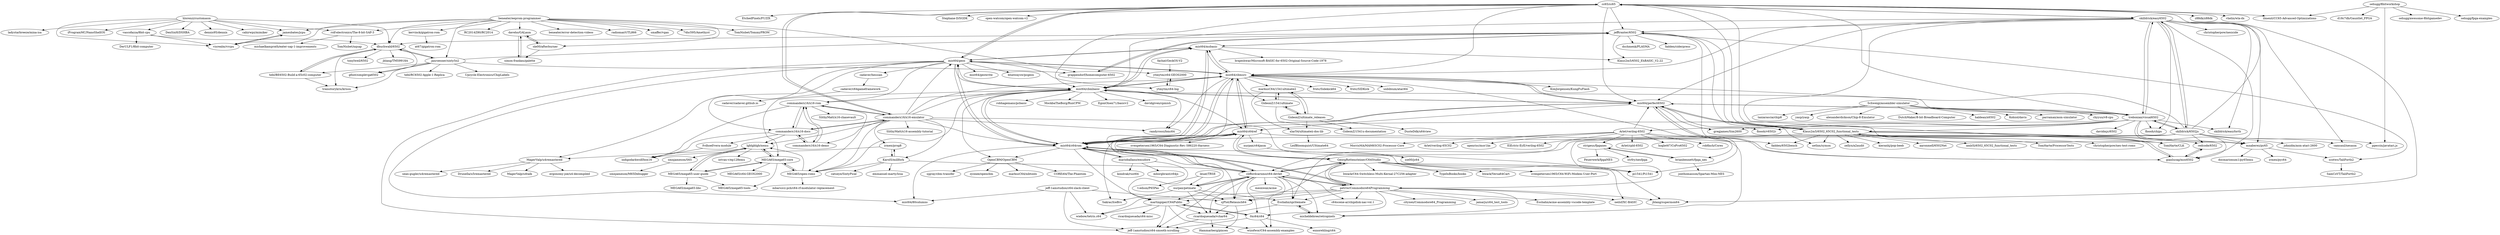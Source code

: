 digraph G {
"cc65/cc65" -> "skilldrick/easy6502"
"cc65/cc65" -> "mist64/geos"
"cc65/cc65" -> "jefftranter/6502"
"cc65/cc65" -> "commanderx16/x16-emulator"
"cc65/cc65" -> "z88dk/z88dk" ["e"=1]
"cc65/cc65" -> "vhelin/wla-dx" ["e"=1]
"cc65/cc65" -> "mist64/cbmsrc"
"cc65/cc65" -> "ilmenit/CC65-Advanced-Optimizations"
"cc65/cc65" -> "TomHarte/CLK" ["e"=1]
"cc65/cc65" -> "mist64/cbmbasic"
"cc65/cc65" -> "mist64/perfect6502"
"cc65/cc65" -> "EtchedPixels/FUZIX" ["e"=1]
"cc65/cc65" -> "Stephane-D/SGDK" ["e"=1]
"cc65/cc65" -> "Klaus2m5/6502_65C02_functional_tests"
"cc65/cc65" -> "open-watcom/open-watcom-v2" ["e"=1]
"commanderx16/x16-emulator" -> "commanderx16/x16-docs"
"commanderx16/x16-emulator" -> "commanderx16/x16-rom"
"commanderx16/x16-emulator" -> "commanderx16/x16-demo"
"commanderx16/x16-emulator" -> "cc65/cc65"
"commanderx16/x16-emulator" -> "mist64/cbmbasic"
"commanderx16/x16-emulator" -> "mist64/cbmsrc"
"commanderx16/x16-emulator" -> "mist64/geos"
"commanderx16/x16-emulator" -> "lgblgblgb/xemu"
"commanderx16/x16-emulator" -> "MEGA65/open-roms"
"commanderx16/x16-emulator" -> "KarolS/millfork"
"commanderx16/x16-emulator" -> "irmen/prog8"
"commanderx16/x16-emulator" -> "mist64/c64rom"
"commanderx16/x16-emulator" -> "SlithyMatt/x16-assembly-tutorial"
"commanderx16/x16-emulator" -> "randyrossi/bmc64" ["e"=1]
"commanderx16/x16-emulator" -> "pi1541/Pi1541" ["e"=1]
"trebonian/visual6502" -> "mist64/perfect6502"
"trebonian/visual6502" -> "skilldrick/easy6502"
"trebonian/visual6502" -> "floooh/v6502r"
"trebonian/visual6502" -> "gianlucag/mos6502"
"trebonian/visual6502" -> "floooh/chips" ["e"=1]
"trebonian/visual6502" -> "Klaus2m5/6502_65C02_functional_tests"
"trebonian/visual6502" -> "cc65/cc65"
"trebonian/visual6502" -> "Arlet/verilog-6502"
"trebonian/visual6502" -> "skilldrick/6502js"
"trebonian/visual6502" -> "mist64/cbmbasic"
"trebonian/visual6502" -> "mist64/c64rom"
"trebonian/visual6502" -> "skilldrick/easyforth" ["e"=1]
"trebonian/visual6502" -> "gregjames/Sim2600"
"trebonian/visual6502" -> "mnaberez/py65"
"trebonian/visual6502" -> "davidmjc/6502"
"beneater/eeprom-programmer" -> "TomNisbet/TommyPROM"
"beneater/eeprom-programmer" -> "grappendorf/homecomputer-6502"
"beneater/eeprom-programmer" -> "rolf-electronics/The-8-bit-SAP-3"
"beneater/eeprom-programmer" -> "kervinck/gigatron-rom"
"beneater/eeprom-programmer" -> "daveho/GALasm"
"beneater/eeprom-programmer" -> "RC2014Z80/RC2014" ["e"=1]
"beneater/eeprom-programmer" -> "jamesbates/jcpu"
"beneater/eeprom-programmer" -> "ole00/afterburner"
"beneater/eeprom-programmer" -> "beneater/error-detection-videos"
"beneater/eeprom-programmer" -> "radiomanV/TL866" ["e"=1]
"beneater/eeprom-programmer" -> "dbuchwald/6502"
"beneater/eeprom-programmer" -> "janroesner/sixty5o2"
"beneater/eeprom-programmer" -> "visrealm/vrcpu"
"beneater/eeprom-programmer" -> "smaffer/vgax" ["e"=1]
"beneater/eeprom-programmer" -> "74hc595/Amethyst" ["e"=1]
"Arlet/verilog-6502" -> "MorrisMA/MAM65C02-Processor-Core"
"Arlet/verilog-6502" -> "Arlet/verilog-65C02"
"Arlet/verilog-6502" -> "hoglet67/CoPro6502"
"Arlet/verilog-6502" -> "robfinch/Cores"
"Arlet/verilog-6502" -> "brianbennett/fpga_nes"
"Arlet/verilog-6502" -> "openrisc/mor1kx" ["e"=1]
"Arlet/verilog-6502" -> "ElEctric-EyE/verilog-6502"
"Arlet/verilog-6502" -> "Arlet/cpld-6502"
"Arlet/verilog-6502" -> "strigeus/fpganes"
"Arlet/verilog-6502" -> "mist64/perfect6502"
"Schweigi/assembler-simulator" -> "yasp/yasp"
"Schweigi/assembler-simulator" -> "trebonian/visual6502"
"Schweigi/assembler-simulator" -> "alexanderdickson/Chip-8-Emulator"
"Schweigi/assembler-simulator" -> "DutchMaker/8-bit-Breadboard-Computer"
"Schweigi/assembler-simulator" -> "haldean/x6502"
"Schweigi/assembler-simulator" -> "Kobzol/davis"
"Schweigi/assembler-simulator" -> "parraman/asm-simulator"
"Schweigi/assembler-simulator" -> "chyyuu/v8-cpu"
"Schweigi/assembler-simulator" -> "taniarascia/chip8" ["e"=1]
"sehugg/8bitworkshop" -> "sehugg/awesome-8bitgamedev"
"sehugg/8bitworkshop" -> "sehugg/fpga-examples"
"sehugg/8bitworkshop" -> "ppeccin/javatari.js"
"sehugg/8bitworkshop" -> "ilmenit/CC65-Advanced-Optimizations"
"sehugg/8bitworkshop" -> "d18c7db/Gauntlet_FPGA" ["e"=1]
"skilldrick/easy6502" -> "skilldrick/6502js"
"skilldrick/easy6502" -> "cc65/cc65"
"skilldrick/easy6502" -> "trebonian/visual6502"
"skilldrick/easy6502" -> "christopherpow/nesicide" ["e"=1]
"skilldrick/easy6502" -> "floooh/chips" ["e"=1]
"skilldrick/easy6502" -> "skilldrick/easyforth" ["e"=1]
"skilldrick/easy6502" -> "jefftranter/6502"
"skilldrick/easy6502" -> "camsaul/nesasm" ["e"=1]
"skilldrick/easy6502" -> "mist64/cbmsrc"
"skilldrick/easy6502" -> "mnaberez/py65"
"skilldrick/easy6502" -> "gianlucag/mos6502"
"skilldrick/easy6502" -> "jblang/supermon64"
"skilldrick/easy6502" -> "mist64/perfect6502"
"skilldrick/easy6502" -> "mist64/cbmbasic"
"skilldrick/easy6502" -> "TomHarte/CLK" ["e"=1]
"mist64/cbmsrc" -> "mist64/c64rom"
"mist64/cbmsrc" -> "mist64/geos"
"mist64/cbmsrc" -> "pi1541/Pi1541" ["e"=1]
"mist64/cbmsrc" -> "mist64/c64ref"
"mist64/cbmsrc" -> "frntc/Sidekick64" ["e"=1]
"mist64/cbmsrc" -> "mist64/msbasic"
"mist64/cbmsrc" -> "mist64/perfect6502"
"mist64/cbmsrc" -> "frntc/SIDKick" ["e"=1]
"mist64/cbmsrc" -> "randyrossi/bmc64" ["e"=1]
"mist64/cbmsrc" -> "mist64/cbmbasic"
"mist64/cbmsrc" -> "markusC64/1541ultimate2"
"mist64/cbmsrc" -> "GideonZ/1541ultimate"
"mist64/cbmsrc" -> "unbibium/atari64"
"mist64/cbmsrc" -> "cliffordcarnmo/c64-devkit"
"mist64/cbmsrc" -> "KimJorgensen/KungFuFlash" ["e"=1]
"hlorenzi/customasm" -> "visrealm/vrcpu"
"hlorenzi/customasm" -> "jamesbates/jcpu"
"hlorenzi/customasm" -> "rolf-electronics/The-8-bit-SAP-3"
"hlorenzi/customasm" -> "ladystarbreeze/mina-isa" ["e"=1]
"hlorenzi/customasm" -> "vascofazza/8bit-cpu"
"hlorenzi/customasm" -> "iProgramMC/NanoShellOS" ["e"=1]
"hlorenzi/customasm" -> "DenSinH/DSHBA" ["e"=1]
"hlorenzi/customasm" -> "dbuchwald/6502"
"hlorenzi/customasm" -> "dennis95/dennix" ["e"=1]
"hlorenzi/customasm" -> "cahirwpz/mimiker" ["e"=1]
"vascofazza/8bit-cpu" -> "visrealm/vrcpu"
"vascofazza/8bit-cpu" -> "dbuchwald/6502"
"vascofazza/8bit-cpu" -> "DerULF1/8bit-computer"
"Klaus2m5/6502_65C02_functional_tests" -> "mist64/perfect6502"
"Klaus2m5/6502_65C02_functional_tests" -> "gianlucag/mos6502"
"Klaus2m5/6502_65C02_functional_tests" -> "mnaberez/py65"
"Klaus2m5/6502_65C02_functional_tests" -> "fadden/6502bench" ["e"=1]
"Klaus2m5/6502_65C02_functional_tests" -> "amb5l/6502_65C02_functional_tests"
"Klaus2m5/6502_65C02_functional_tests" -> "TomHarte/ProcessorTests" ["e"=1]
"Klaus2m5/6502_65C02_functional_tests" -> "TomHarte/CLK" ["e"=1]
"Klaus2m5/6502_65C02_functional_tests" -> "sethm/symon"
"Klaus2m5/6502_65C02_functional_tests" -> "christopherpow/nes-test-roms" ["e"=1]
"Klaus2m5/6502_65C02_functional_tests" -> "jefftranter/6502"
"Klaus2m5/6502_65C02_functional_tests" -> "zellyn/a2audit"
"Klaus2m5/6502_65C02_functional_tests" -> "kieranhj/pop-beeb" ["e"=1]
"Klaus2m5/6502_65C02_functional_tests" -> "aaronmell/6502Net"
"Klaus2m5/6502_65C02_functional_tests" -> "mist64/c64rom"
"Klaus2m5/6502_65C02_functional_tests" -> "redcode/6502"
"MEGA65/open-roms" -> "MEGA65/mega65-core"
"MEGA65/open-roms" -> "mbarszcz-pcb/c64-rf-modulator-replacement" ["e"=1]
"MEGA65/open-roms" -> "lgblgblgb/xemu"
"daveho/GALasm" -> "simon-frankau/galette"
"daveho/GALasm" -> "ole00/afterburner"
"grappendorf/homecomputer-6502" -> "jefftranter/6502"
"ole00/afterburner" -> "daveho/GALasm"
"ole00/afterburner" -> "simon-frankau/galette"
"skilldrick/6502js" -> "skilldrick/easy6502"
"skilldrick/6502js" -> "camsaul/nesasm" ["e"=1]
"skilldrick/6502js" -> "redcode/6502"
"skilldrick/6502js" -> "mnaberez/py65"
"skilldrick/6502js" -> "johnidm/asm-atari-2600"
"skilldrick/6502js" -> "petriw/Commodore64Programming"
"skilldrick/6502js" -> "Esshahn/spritemate"
"skilldrick/6502js" -> "cc65/cc65"
"skilldrick/6502js" -> "cliffordcarnmo/c64-devkit"
"skilldrick/6502js" -> "trebonian/visual6502"
"skilldrick/6502js" -> "mist64/cbmsrc"
"skilldrick/6502js" -> "ppeccin/javatari.js"
"KarolS/millfork" -> "irmen/prog8"
"KarolS/millfork" -> "emmanuel-marty/lzsa" ["e"=1]
"KarolS/millfork" -> "nurpax/petmate"
"KarolS/millfork" -> "catseye/SixtyPical"
"KarolS/millfork" -> "MEGA65/open-roms"
"simon-frankau/galette" -> "daveho/GALasm"
"janroesner/sixty5o2" -> "dbuchwald/6502"
"janroesner/sixty5o2" -> "tebl/BE6502-Build-a-65c02-computer"
"janroesner/sixty5o2" -> "transitorykris/krisos"
"janroesner/sixty5o2" -> "gfoot/simplevga6502"
"janroesner/sixty5o2" -> "grappendorf/homecomputer-6502"
"janroesner/sixty5o2" -> "Upcycle-Electronics/ChipLabels"
"janroesner/sixty5o2" -> "tebl/RC6502-Apple-1-Replica"
"janroesner/sixty5o2" -> "jefftranter/6502"
"mist64/c64ref" -> "mist64/c64rom"
"mist64/c64ref" -> "cliffordcarnmo/c64-devkit"
"mist64/c64ref" -> "mist64/cbmsrc"
"mist64/c64ref" -> "micheldebree/retropixels"
"mist64/c64ref" -> "GeorgRottensteiner/C64Studio"
"mist64/c64ref" -> "nurpax/c64jasm"
"mist64/c64ref" -> "svenpetersen1965/C64-Diagnostic-Rev.-586220-Harness" ["e"=1]
"mist64/c64ref" -> "Sakrac/IceBro"
"fachat/GeckOS-V2" -> "ytmytm/c64-GEOS2000"
"0xc64/c64" -> "jeff-1amstudios/c64-smooth-scrolling"
"0xc64/c64" -> "martinpiper/C64Public"
"0xc64/c64" -> "wizofwor/C64-assembly-examples"
"0xc64/c64" -> "ennorehling/c64"
"mist64/geos" -> "mist64/c64rom"
"mist64/geos" -> "mist64/cbmsrc"
"mist64/geos" -> "mist64/cbmbasic"
"mist64/geos" -> "ytmytm/c64-GEOS2000"
"mist64/geos" -> "mist64/geowrite"
"mist64/geos" -> "mist64/msbasic"
"mist64/geos" -> "ytmytm/c64-lng"
"mist64/geos" -> "jeff-1amstudios/c64-smooth-scrolling"
"mist64/geos" -> "MagerValp/u4remastered"
"mist64/geos" -> "cadaver/hessian"
"mist64/geos" -> "bluewaysw/pcgeos" ["e"=1]
"mist64/geos" -> "commanderx16/x16-docs"
"mist64/geos" -> "commanderx16/x16-rom"
"mist64/geos" -> "mist64/80columns"
"mist64/geos" -> "cc65/cc65"
"brianbennett/fpga_nes" -> "strigeus/fpganes"
"brianbennett/fpga_nes" -> "jonthomasson/Spartan-Mini-NES"
"mist64/cbmbasic" -> "mist64/c64rom"
"mist64/cbmbasic" -> "mist64/geos"
"mist64/cbmbasic" -> "mist64/msbasic"
"mist64/cbmbasic" -> "mist64/cbmsrc"
"mist64/cbmbasic" -> "mist64/perfect6502"
"mist64/cbmbasic" -> "MEGA65/open-roms"
"mist64/cbmbasic" -> "randyrossi/bmc64" ["e"=1]
"mist64/cbmbasic" -> "mist64/c64ref"
"mist64/cbmbasic" -> "robhagemans/pcbasic" ["e"=1]
"mist64/cbmbasic" -> "MockbaTheBorg/RunCPM" ["e"=1]
"mist64/cbmbasic" -> "OpenCBM/OpenCBM"
"mist64/cbmbasic" -> "commanderx16/x16-rom"
"mist64/cbmbasic" -> "EgonOlsen71/basicv2"
"mist64/cbmbasic" -> "davidgiven/cpmish" ["e"=1]
"mist64/cbmbasic" -> "MEGA65/mega65-core"
"mist64/c64rom" -> "mist64/cbmsrc"
"mist64/c64rom" -> "mist64/geos"
"mist64/c64rom" -> "mist64/cbmbasic"
"mist64/c64rom" -> "mist64/c64ref"
"mist64/c64rom" -> "mist64/msbasic"
"mist64/c64rom" -> "mist64/perfect6502"
"mist64/c64rom" -> "martinpiper/C64Public"
"mist64/c64rom" -> "mist64/80columns"
"mist64/c64rom" -> "OpenCBM/OpenCBM"
"mist64/c64rom" -> "cliffordcarnmo/c64-devkit"
"mist64/c64rom" -> "sjPlot/Relaunch64"
"mist64/c64rom" -> "jblang/supermon64"
"mist64/c64rom" -> "GeorgRottensteiner/C64Studio"
"mist64/c64rom" -> "petriw/Commodore64Programming"
"mist64/c64rom" -> "marioballano/emudore"
"mist64/perfect6502" -> "Klaus2m5/6502_65C02_functional_tests"
"mist64/perfect6502" -> "mist64/c64rom"
"mist64/perfect6502" -> "mist64/cbmsrc"
"mist64/perfect6502" -> "mist64/c64ref"
"mist64/perfect6502" -> "trebonian/visual6502"
"mist64/perfect6502" -> "floooh/v6502r"
"mist64/perfect6502" -> "mist64/cbmbasic"
"mist64/perfect6502" -> "gianlucag/mos6502"
"mist64/perfect6502" -> "gregjames/Sim2600"
"martinpiper/C64Public" -> "jeff-1amstudios/c64-smooth-scrolling"
"martinpiper/C64Public" -> "wiebow/tetris.c64"
"martinpiper/C64Public" -> "ricardoquesada/vchar64"
"martinpiper/C64Public" -> "0xc64/c64"
"martinpiper/C64Public" -> "wizofwor/C64-assembly-examples"
"martinpiper/C64Public" -> "ricardoquesada/c64-misc"
"rolf-electronics/The-8-bit-SAP-3" -> "TomNisbet/nqsap"
"rolf-electronics/The-8-bit-SAP-3" -> "michaelkamprath/eater-sap-1-improvements"
"strigeus/fpganes" -> "brianbennett/fpga_nes"
"strigeus/fpganes" -> "strfry/nesfpga"
"strigeus/fpganes" -> "Feuerwerk/fpgaNES"
"Esshahn/spritemate" -> "micheldebree/retropixels"
"Esshahn/spritemate" -> "ricardoquesada/vchar64"
"cadaver/c64gameframework" -> "cadaver/cadaver.github.io"
"cadaver/hessian" -> "cadaver/c64gameframework"
"micheldebree/retropixels" -> "Esshahn/spritemate"
"nurpax/petmate" -> "ricardoquesada/vchar64"
"nurpax/petmate" -> "sjPlot/Relaunch64"
"nurpax/petmate" -> "Sakrac/IceBro"
"nurpax/petmate" -> "Esshahn/spritemate"
"nurpax/petmate" -> "cliffordcarnmo/c64-devkit"
"petriw/Commodore64Programming" -> "cliffordcarnmo/c64-devkit"
"petriw/Commodore64Programming" -> "wiebow/tetris.c64"
"petriw/Commodore64Programming" -> "Esshahn/spritemate"
"petriw/Commodore64Programming" -> "0xc64/c64"
"petriw/Commodore64Programming" -> "GeorgRottensteiner/C64Studio"
"petriw/Commodore64Programming" -> "martinpiper/C64Public"
"petriw/Commodore64Programming" -> "micheldebree/retropixels"
"petriw/Commodore64Programming" -> "sjPlot/Relaunch64"
"petriw/Commodore64Programming" -> "mist64/c64rom"
"petriw/Commodore64Programming" -> "jblang/supermon64"
"petriw/Commodore64Programming" -> "Esshahn/acme-assembly-vscode-template"
"petriw/Commodore64Programming" -> "cityxen/Commodore64_Programming"
"petriw/Commodore64Programming" -> "c64scene-ar/chipdisk-nac-vol.1"
"petriw/Commodore64Programming" -> "neilsf/XC-BASIC"
"petriw/Commodore64Programming" -> "jamarju/c64_test_tools" ["e"=1]
"ricardoquesada/vchar64" -> "Hammarberg/pixcen"
"ricardoquesada/vchar64" -> "jeff-1amstudios/c64-smooth-scrolling"
"mnaberez/py65" -> "scotws/TaliForth2"
"mnaberez/py65" -> "docmarionum1/py65emu"
"mnaberez/py65" -> "irmen/pyc64"
"commanderx16/x16-docs" -> "commanderx16/x16-rom"
"commanderx16/x16-docs" -> "commanderx16/x16-demo"
"commanderx16/x16-docs" -> "commanderx16/x16-emulator"
"commanderx16/x16-docs" -> "fvdhoef/vera-module"
"commanderx16/x16-docs" -> "indigodarkwolf/box16"
"commanderx16/x16-docs" -> "lgblgblgb/xemu"
"lgblgblgb/xemu" -> "MEGA65/mega65-user-guide"
"lgblgblgb/xemu" -> "MEGA65/mega65-core"
"lgblgblgb/xemu" -> "istvan-v/ep128emu"
"lgblgblgb/xemu" -> "smnjameson/S65"
"lgblgblgb/xemu" -> "MagerValp/u4remastered"
"GeorgRottensteiner/C64Studio" -> "mist64/c64ref"
"GeorgRottensteiner/C64Studio" -> "petriw/Commodore64Programming"
"GeorgRottensteiner/C64Studio" -> "sjPlot/Relaunch64"
"GeorgRottensteiner/C64Studio" -> "cliffordcarnmo/c64-devkit"
"GeorgRottensteiner/C64Studio" -> "svenpetersen1965/C64-WiFi-Modem-User-Port" ["e"=1]
"GeorgRottensteiner/C64Studio" -> "bwack/C64-Switchless-Multi-Kernal-27C256-adapter" ["e"=1]
"GeorgRottensteiner/C64Studio" -> "pi1541/Pi1541" ["e"=1]
"GeorgRottensteiner/C64Studio" -> "TypeInBooks/books"
"GeorgRottensteiner/C64Studio" -> "bwack/Versa64Cart" ["e"=1]
"GeorgRottensteiner/C64Studio" -> "neilsf/XC-BASIC"
"sjPlot/Relaunch64" -> "ricardoquesada/vchar64"
"sjPlot/Relaunch64" -> "Hammarberg/pixcen"
"mist64/msbasic" -> "brajeshwar/Microsoft-BASIC-for-6502-Original-Source-Code-1978"
"mist64/msbasic" -> "mist64/c64rom"
"mist64/msbasic" -> "mist64/cbmsrc"
"mist64/msbasic" -> "jefftranter/6502"
"mist64/msbasic" -> "Klaus2m5/6502_EhBASIC_V2.22"
"mist64/msbasic" -> "mist64/cbmbasic"
"mist64/msbasic" -> "mist64/geos"
"MEGA65/mega65-core" -> "MEGA65/mega65-user-guide"
"MEGA65/mega65-core" -> "lgblgblgb/xemu"
"MEGA65/mega65-core" -> "MEGA65/open-roms"
"MEGA65/mega65-core" -> "MEGA65/mega65-tools"
"MEGA65/mega65-core" -> "MEGA65/c64-GEOS2000"
"markusC64/1541ultimate2" -> "GideonZ/1541ultimate"
"markusC64/1541ultimate2" -> "GideonZ/ultimate_releases"
"markusC64/1541ultimate2" -> "xlar54/ultimateii-dos-lib"
"redcode/6502" -> "gianlucag/mos6502"
"gianlucag/mos6502" -> "redcode/6502"
"gianlucag/mos6502" -> "Klaus2m5/6502_65C02_functional_tests"
"gianlucag/mos6502" -> "mist64/perfect6502"
"dbuchwald/6502" -> "transitorykris/krisos"
"dbuchwald/6502" -> "tebl/BE6502-Build-a-65c02-computer"
"dbuchwald/6502" -> "janroesner/sixty5o2"
"dbuchwald/6502" -> "gfoot/simplevga6502"
"dbuchwald/6502" -> "tonylweil/6502"
"dbuchwald/6502" -> "jblang/TMS9918A" ["e"=1]
"jeff-1amstudios/c64-slack-client" -> "jeff-1amstudios/c64-smooth-scrolling"
"jeff-1amstudios/c64-slack-client" -> "sjPlot/Relaunch64"
"jeff-1amstudios/c64-slack-client" -> "wiebow/tetris.c64"
"jeff-1amstudios/c64-slack-client" -> "mist64/80columns"
"ytmytm/c64-lng" -> "ytmytm/c64-GEOS2000"
"fvdhoef/vera-module" -> "indigodarkwolf/box16"
"smnjameson/S65" -> "smnjameson/M65Debugger"
"cliffordcarnmo/c64-devkit" -> "petriw/Commodore64Programming"
"cliffordcarnmo/c64-devkit" -> "martinpiper/C64Public"
"cliffordcarnmo/c64-devkit" -> "wizofwor/C64-assembly-examples"
"cliffordcarnmo/c64-devkit" -> "mist64/c64ref"
"cliffordcarnmo/c64-devkit" -> "ricardoquesada/vchar64"
"cliffordcarnmo/c64-devkit" -> "nurpax/petmate"
"cliffordcarnmo/c64-devkit" -> "GeorgRottensteiner/C64Studio"
"cliffordcarnmo/c64-devkit" -> "micheldebree/retropixels"
"cliffordcarnmo/c64-devkit" -> "0xc64/c64"
"cliffordcarnmo/c64-devkit" -> "jeff-1amstudios/c64-smooth-scrolling"
"cliffordcarnmo/c64-devkit" -> "c64scene-ar/chipdisk-nac-vol.1"
"cliffordcarnmo/c64-devkit" -> "Esshahn/spritemate"
"cliffordcarnmo/c64-devkit" -> "sjPlot/Relaunch64"
"cliffordcarnmo/c64-devkit" -> "meonwax/acme"
"cliffordcarnmo/c64-devkit" -> "mist64/c64rom"
"OpenCBM/OpenCBM" -> "sjgray/cbm-transfer"
"OpenCBM/OpenCBM" -> "zyonee/opencbm"
"OpenCBM/OpenCBM" -> "markusC64/nibtools"
"OpenCBM/OpenCBM" -> "COREi64/The-Phantom"
"visrealm/vrcpu" -> "jamesbates/jcpu"
"kervinck/gigatron-rom" -> "at67/gigatron-rom"
"tebl/BE6502-Build-a-65c02-computer" -> "transitorykris/krisos"
"tebl/BE6502-Build-a-65c02-computer" -> "dbuchwald/6502"
"xlar54/ultimateii-dos-lib" -> "LeifBloomquist/Ultimate64"
"GideonZ/1541ultimate" -> "markusC64/1541ultimate2"
"GideonZ/1541ultimate" -> "GideonZ/ultimate_releases"
"GideonZ/1541ultimate" -> "GideonZ/1541u-documentation"
"jefftranter/6502" -> "fadden/6502bench" ["e"=1]
"jefftranter/6502" -> "mist64/msbasic"
"jefftranter/6502" -> "sethm/symon"
"jefftranter/6502" -> "grappendorf/homecomputer-6502"
"jefftranter/6502" -> "dschmenk/PLASMA" ["e"=1]
"jefftranter/6502" -> "dbuchwald/6502"
"jefftranter/6502" -> "Klaus2m5/6502_EhBASIC_V2.22"
"jefftranter/6502" -> "fadden/ciderpress" ["e"=1]
"jefftranter/6502" -> "scotws/TaliForth2"
"marioballano/emudore" -> "mist64/c64rom"
"marioballano/emudore" -> "mborgbrant/c64js" ["e"=1]
"marioballano/emudore" -> "martinpiper/C64Public"
"marioballano/emudore" -> "kondrak/rust64"
"MagerValp/u4remastered" -> "sean-gugler/u4remastered"
"MagerValp/u4remastered" -> "Drunella/u5remastered"
"MagerValp/u4remastered" -> "MagerValp/u4talk"
"MagerValp/u4remastered" -> "ergonomy-joe/u4-decompiled" ["e"=1]
"scotws/TaliForth2" -> "SamCoVT/TaliForth2"
"leuat/TRSE" -> "t-edson/P65Pas"
"leuat/TRSE" -> "nurpax/petmate"
"jamesbates/jcpu" -> "visrealm/vrcpu"
"irmen/prog8" -> "KarolS/millfork"
"irmen/prog8" -> "indigodarkwolf/box16"
"ytmytm/c64-GEOS2000" -> "ytmytm/c64-lng"
"MEGA65/mega65-user-guide" -> "MEGA65/mega65-core"
"MEGA65/mega65-user-guide" -> "MEGA65/mega65-tools"
"MEGA65/mega65-user-guide" -> "lgblgblgb/xemu"
"MEGA65/mega65-user-guide" -> "MEGA65/mega65-libc"
"commanderx16/x16-demo" -> "commanderx16/x16-docs"
"commanderx16/x16-demo" -> "commanderx16/x16-rom"
"commanderx16/x16-rom" -> "commanderx16/x16-docs"
"commanderx16/x16-rom" -> "commanderx16/x16-demo"
"commanderx16/x16-rom" -> "commanderx16/x16-emulator"
"commanderx16/x16-rom" -> "SlithyMatt/x16-chasevault"
"commanderx16/x16-rom" -> "indigodarkwolf/box16"
"commanderx16/x16-rom" -> "MEGA65/open-roms"
"GideonZ/ultimate_releases" -> "GideonZ/1541u-documentation"
"GideonZ/ultimate_releases" -> "GideonZ/1541ultimate"
"GideonZ/ultimate_releases" -> "DusteDdk/u64view"
"GideonZ/ultimate_releases" -> "xlar54/ultimateii-dos-lib"
"GideonZ/ultimate_releases" -> "markusC64/1541ultimate2"
"nurpax/c64jasm" -> "ice00/jc64"
"cc65/cc65" ["l"="-42.527,15.529"]
"skilldrick/easy6502" ["l"="-42.497,15.543"]
"mist64/geos" ["l"="-42.582,15.516"]
"jefftranter/6502" ["l"="-42.462,15.61"]
"commanderx16/x16-emulator" ["l"="-42.612,15.525"]
"z88dk/z88dk" ["l"="-41.647,15.153"]
"vhelin/wla-dx" ["l"="-44.278,16.579"]
"mist64/cbmsrc" ["l"="-42.552,15.518"]
"ilmenit/CC65-Advanced-Optimizations" ["l"="-42.426,15.517"]
"TomHarte/CLK" ["l"="-41.662,15.181"]
"mist64/cbmbasic" ["l"="-42.565,15.529"]
"mist64/perfect6502" ["l"="-42.508,15.516"]
"EtchedPixels/FUZIX" ["l"="-41.683,15.079"]
"Stephane-D/SGDK" ["l"="-44.283,16.637"]
"Klaus2m5/6502_65C02_functional_tests" ["l"="-42.472,15.552"]
"open-watcom/open-watcom-v2" ["l"="-41.784,14.871"]
"commanderx16/x16-docs" ["l"="-42.644,15.502"]
"commanderx16/x16-rom" ["l"="-42.632,15.518"]
"commanderx16/x16-demo" ["l"="-42.651,15.517"]
"lgblgblgb/xemu" ["l"="-42.685,15.507"]
"MEGA65/open-roms" ["l"="-42.651,15.536"]
"KarolS/millfork" ["l"="-42.658,15.571"]
"irmen/prog8" ["l"="-42.667,15.549"]
"mist64/c64rom" ["l"="-42.555,15.554"]
"SlithyMatt/x16-assembly-tutorial" ["l"="-42.64,15.481"]
"randyrossi/bmc64" ["l"="-41.875,15.852"]
"pi1541/Pi1541" ["l"="-41.898,15.846"]
"trebonian/visual6502" ["l"="-42.485,15.502"]
"floooh/v6502r" ["l"="-42.493,15.471"]
"gianlucag/mos6502" ["l"="-42.473,15.526"]
"floooh/chips" ["l"="-41.586,15.15"]
"Arlet/verilog-6502" ["l"="-42.413,15.453"]
"skilldrick/6502js" ["l"="-42.497,15.567"]
"skilldrick/easyforth" ["l"="-6.658,13.533"]
"gregjames/Sim2600" ["l"="-42.464,15.481"]
"mnaberez/py65" ["l"="-42.446,15.565"]
"davidmjc/6502" ["l"="-42.466,15.459"]
"beneater/eeprom-programmer" ["l"="-42.378,15.75"]
"TomNisbet/TommyPROM" ["l"="-42.374,15.782"]
"grappendorf/homecomputer-6502" ["l"="-42.429,15.667"]
"rolf-electronics/The-8-bit-SAP-3" ["l"="-42.325,15.763"]
"kervinck/gigatron-rom" ["l"="-42.362,15.811"]
"daveho/GALasm" ["l"="-42.413,15.786"]
"RC2014Z80/RC2014" ["l"="-41.671,15.12"]
"jamesbates/jcpu" ["l"="-42.349,15.746"]
"ole00/afterburner" ["l"="-42.397,15.793"]
"beneater/error-detection-videos" ["l"="-42.349,15.781"]
"radiomanV/TL866" ["l"="-41.818,15.865"]
"dbuchwald/6502" ["l"="-42.382,15.694"]
"janroesner/sixty5o2" ["l"="-42.413,15.694"]
"visrealm/vrcpu" ["l"="-42.33,15.74"]
"smaffer/vgax" ["l"="-37.577,41.373"]
"74hc595/Amethyst" ["l"="-41.647,15.129"]
"MorrisMA/MAM65C02-Processor-Core" ["l"="-42.404,15.418"]
"Arlet/verilog-65C02" ["l"="-42.424,15.426"]
"hoglet67/CoPro6502" ["l"="-42.382,15.44"]
"robfinch/Cores" ["l"="-42.375,15.46"]
"brianbennett/fpga_nes" ["l"="-42.365,15.414"]
"openrisc/mor1kx" ["l"="-9.727,46.57"]
"ElEctric-EyE/verilog-6502" ["l"="-42.401,15.435"]
"Arlet/cpld-6502" ["l"="-42.393,15.468"]
"strigeus/fpganes" ["l"="-42.35,15.432"]
"Schweigi/assembler-simulator" ["l"="-42.44,15.346"]
"yasp/yasp" ["l"="-42.4,15.298"]
"alexanderdickson/Chip-8-Emulator" ["l"="-42.434,15.3"]
"DutchMaker/8-bit-Breadboard-Computer" ["l"="-42.414,15.324"]
"haldean/x6502" ["l"="-42.468,15.295"]
"Kobzol/davis" ["l"="-42.472,15.335"]
"parraman/asm-simulator" ["l"="-42.452,15.32"]
"chyyuu/v8-cpu" ["l"="-42.401,15.346"]
"taniarascia/chip8" ["l"="31.629,-29.501"]
"sehugg/8bitworkshop" ["l"="-42.359,15.526"]
"sehugg/awesome-8bitgamedev" ["l"="-42.321,15.535"]
"sehugg/fpga-examples" ["l"="-42.334,15.513"]
"ppeccin/javatari.js" ["l"="-42.404,15.543"]
"d18c7db/Gauntlet_FPGA" ["l"="-44.988,16.492"]
"christopherpow/nesicide" ["l"="-15.231,26.992"]
"camsaul/nesasm" ["l"="-15.247,26.948"]
"jblang/supermon64" ["l"="-42.527,15.584"]
"mist64/c64ref" ["l"="-42.573,15.566"]
"frntc/Sidekick64" ["l"="-41.914,15.813"]
"mist64/msbasic" ["l"="-42.528,15.554"]
"frntc/SIDKick" ["l"="-41.944,15.81"]
"markusC64/1541ultimate2" ["l"="-42.59,15.429"]
"GideonZ/1541ultimate" ["l"="-42.573,15.432"]
"unbibium/atari64" ["l"="-42.584,15.465"]
"cliffordcarnmo/c64-devkit" ["l"="-42.565,15.593"]
"KimJorgensen/KungFuFlash" ["l"="-41.906,15.832"]
"hlorenzi/customasm" ["l"="-42.338,15.721"]
"ladystarbreeze/mina-isa" ["l"="-44.955,15.948"]
"vascofazza/8bit-cpu" ["l"="-42.315,15.704"]
"iProgramMC/NanoShellOS" ["l"="-12.448,18.752"]
"DenSinH/DSHBA" ["l"="-44.957,15.998"]
"dennis95/dennix" ["l"="-12.455,18.787"]
"cahirwpz/mimiker" ["l"="-12.442,18.818"]
"DerULF1/8bit-computer" ["l"="-42.279,15.704"]
"fadden/6502bench" ["l"="-42.223,14.759"]
"amb5l/6502_65C02_functional_tests" ["l"="-42.462,15.578"]
"TomHarte/ProcessorTests" ["l"="-41.675,15.211"]
"sethm/symon" ["l"="-42.442,15.592"]
"christopherpow/nes-test-roms" ["l"="-43.275,15.613"]
"zellyn/a2audit" ["l"="-42.436,15.544"]
"kieranhj/pop-beeb" ["l"="-41.79,15.411"]
"aaronmell/6502Net" ["l"="-42.422,15.562"]
"redcode/6502" ["l"="-42.454,15.542"]
"MEGA65/mega65-core" ["l"="-42.681,15.53"]
"mbarszcz-pcb/c64-rf-modulator-replacement" ["l"="-41.901,15.813"]
"simon-frankau/galette" ["l"="-42.417,15.808"]
"johnidm/asm-atari-2600" ["l"="-42.488,15.616"]
"petriw/Commodore64Programming" ["l"="-42.556,15.619"]
"Esshahn/spritemate" ["l"="-42.548,15.597"]
"emmanuel-marty/lzsa" ["l"="-41.701,15.283"]
"nurpax/petmate" ["l"="-42.612,15.605"]
"catseye/SixtyPical" ["l"="-42.691,15.585"]
"tebl/BE6502-Build-a-65c02-computer" ["l"="-42.388,15.71"]
"transitorykris/krisos" ["l"="-42.401,15.71"]
"gfoot/simplevga6502" ["l"="-42.392,15.677"]
"Upcycle-Electronics/ChipLabels" ["l"="-42.44,15.709"]
"tebl/RC6502-Apple-1-Replica" ["l"="-42.428,15.73"]
"micheldebree/retropixels" ["l"="-42.572,15.607"]
"GeorgRottensteiner/C64Studio" ["l"="-42.587,15.598"]
"nurpax/c64jasm" ["l"="-42.638,15.596"]
"svenpetersen1965/C64-Diagnostic-Rev.-586220-Harness" ["l"="-41.936,15.839"]
"Sakrac/IceBro" ["l"="-42.615,15.583"]
"fachat/GeckOS-V2" ["l"="-42.549,15.405"]
"ytmytm/c64-GEOS2000" ["l"="-42.565,15.456"]
"0xc64/c64" ["l"="-42.539,15.612"]
"jeff-1amstudios/c64-smooth-scrolling" ["l"="-42.58,15.587"]
"martinpiper/C64Public" ["l"="-42.557,15.606"]
"wizofwor/C64-assembly-examples" ["l"="-42.541,15.627"]
"ennorehling/c64" ["l"="-42.517,15.633"]
"mist64/geowrite" ["l"="-42.595,15.485"]
"ytmytm/c64-lng" ["l"="-42.569,15.476"]
"MagerValp/u4remastered" ["l"="-42.664,15.469"]
"cadaver/hessian" ["l"="-42.62,15.455"]
"bluewaysw/pcgeos" ["l"="-41.766,14.941"]
"mist64/80columns" ["l"="-42.598,15.57"]
"jonthomasson/Spartan-Mini-NES" ["l"="-42.345,15.392"]
"robhagemans/pcbasic" ["l"="-41.701,14.933"]
"MockbaTheBorg/RunCPM" ["l"="-41.665,15.071"]
"OpenCBM/OpenCBM" ["l"="-42.54,15.48"]
"EgonOlsen71/basicv2" ["l"="-42.567,15.493"]
"davidgiven/cpmish" ["l"="-41.686,15.051"]
"sjPlot/Relaunch64" ["l"="-42.592,15.612"]
"marioballano/emudore" ["l"="-42.59,15.549"]
"wiebow/tetris.c64" ["l"="-42.575,15.641"]
"ricardoquesada/vchar64" ["l"="-42.582,15.621"]
"ricardoquesada/c64-misc" ["l"="-42.532,15.641"]
"TomNisbet/nqsap" ["l"="-42.298,15.768"]
"michaelkamprath/eater-sap-1-improvements" ["l"="-42.305,15.788"]
"strfry/nesfpga" ["l"="-42.323,15.418"]
"Feuerwerk/fpgaNES" ["l"="-42.322,15.436"]
"cadaver/c64gameframework" ["l"="-42.647,15.422"]
"cadaver/cadaver.github.io" ["l"="-42.662,15.404"]
"Esshahn/acme-assembly-vscode-template" ["l"="-42.555,15.679"]
"cityxen/Commodore64_Programming" ["l"="-42.54,15.656"]
"c64scene-ar/chipdisk-nac-vol.1" ["l"="-42.556,15.646"]
"neilsf/XC-BASIC" ["l"="-42.592,15.641"]
"jamarju/c64_test_tools" ["l"="-41.964,15.734"]
"Hammarberg/pixcen" ["l"="-42.61,15.647"]
"scotws/TaliForth2" ["l"="-42.429,15.609"]
"docmarionum1/py65emu" ["l"="-42.396,15.571"]
"irmen/pyc64" ["l"="-42.406,15.591"]
"fvdhoef/vera-module" ["l"="-42.678,15.486"]
"indigodarkwolf/box16" ["l"="-42.666,15.513"]
"MEGA65/mega65-user-guide" ["l"="-42.709,15.52"]
"istvan-v/ep128emu" ["l"="-42.711,15.486"]
"smnjameson/S65" ["l"="-42.725,15.498"]
"svenpetersen1965/C64-WiFi-Modem-User-Port" ["l"="-41.958,15.802"]
"bwack/C64-Switchless-Multi-Kernal-27C256-adapter" ["l"="-41.948,15.837"]
"TypeInBooks/books" ["l"="-42.632,15.624"]
"bwack/Versa64Cart" ["l"="-41.93,15.851"]
"brajeshwar/Microsoft-BASIC-for-6502-Original-Source-Code-1978" ["l"="-42.458,15.517"]
"Klaus2m5/6502_EhBASIC_V2.22" ["l"="-42.492,15.594"]
"MEGA65/mega65-tools" ["l"="-42.715,15.535"]
"MEGA65/c64-GEOS2000" ["l"="-42.705,15.547"]
"GideonZ/ultimate_releases" ["l"="-42.588,15.406"]
"xlar54/ultimateii-dos-lib" ["l"="-42.591,15.386"]
"tonylweil/6502" ["l"="-42.362,15.683"]
"jblang/TMS9918A" ["l"="-41.691,15.11"]
"jeff-1amstudios/c64-slack-client" ["l"="-42.611,15.624"]
"smnjameson/M65Debugger" ["l"="-42.746,15.491"]
"meonwax/acme" ["l"="-42.583,15.661"]
"sjgray/cbm-transfer" ["l"="-42.519,15.445"]
"zyonee/opencbm" ["l"="-42.535,15.44"]
"markusC64/nibtools" ["l"="-42.525,15.459"]
"COREi64/The-Phantom" ["l"="-42.543,15.454"]
"at67/gigatron-rom" ["l"="-42.357,15.834"]
"LeifBloomquist/Ultimate64" ["l"="-42.595,15.358"]
"GideonZ/1541u-documentation" ["l"="-42.603,15.41"]
"dschmenk/PLASMA" ["l"="-42.28,14.751"]
"fadden/ciderpress" ["l"="-42.267,14.751"]
"mborgbrant/c64js" ["l"="-41.36,15.226"]
"kondrak/rust64" ["l"="-42.618,15.485"]
"sean-gugler/u4remastered" ["l"="-42.685,15.442"]
"Drunella/u5remastered" ["l"="-42.693,15.456"]
"MagerValp/u4talk" ["l"="-42.672,15.449"]
"ergonomy-joe/u4-decompiled" ["l"="-25.062,32.488"]
"SamCoVT/TaliForth2" ["l"="-42.41,15.624"]
"leuat/TRSE" ["l"="-42.667,15.656"]
"t-edson/P65Pas" ["l"="-42.697,15.683"]
"MEGA65/mega65-libc" ["l"="-42.738,15.52"]
"SlithyMatt/x16-chasevault" ["l"="-42.638,15.549"]
"DusteDdk/u64view" ["l"="-42.61,15.38"]
"ice00/jc64" ["l"="-42.668,15.612"]
}